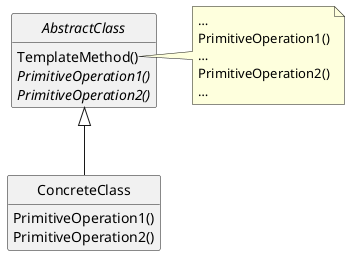 ﻿@startuml
skinparam style strictuml
skinparam backgroundColor transparent
skinparam defaultFontName Arial
skinparam noteFontName Courier New
skinparam packageStyle rect

hide empty members
abstract class AbstractClass {
  TemplateMethod()
  {abstract} PrimitiveOperation1()
  {abstract} PrimitiveOperation2()
}

note right of AbstractClass::TemplateMethod
…
PrimitiveOperation1()
…
PrimitiveOperation2()
…
end note

class ConcreteClass extends AbstractClass {
  PrimitiveOperation1()
  PrimitiveOperation2()
}

@enduml